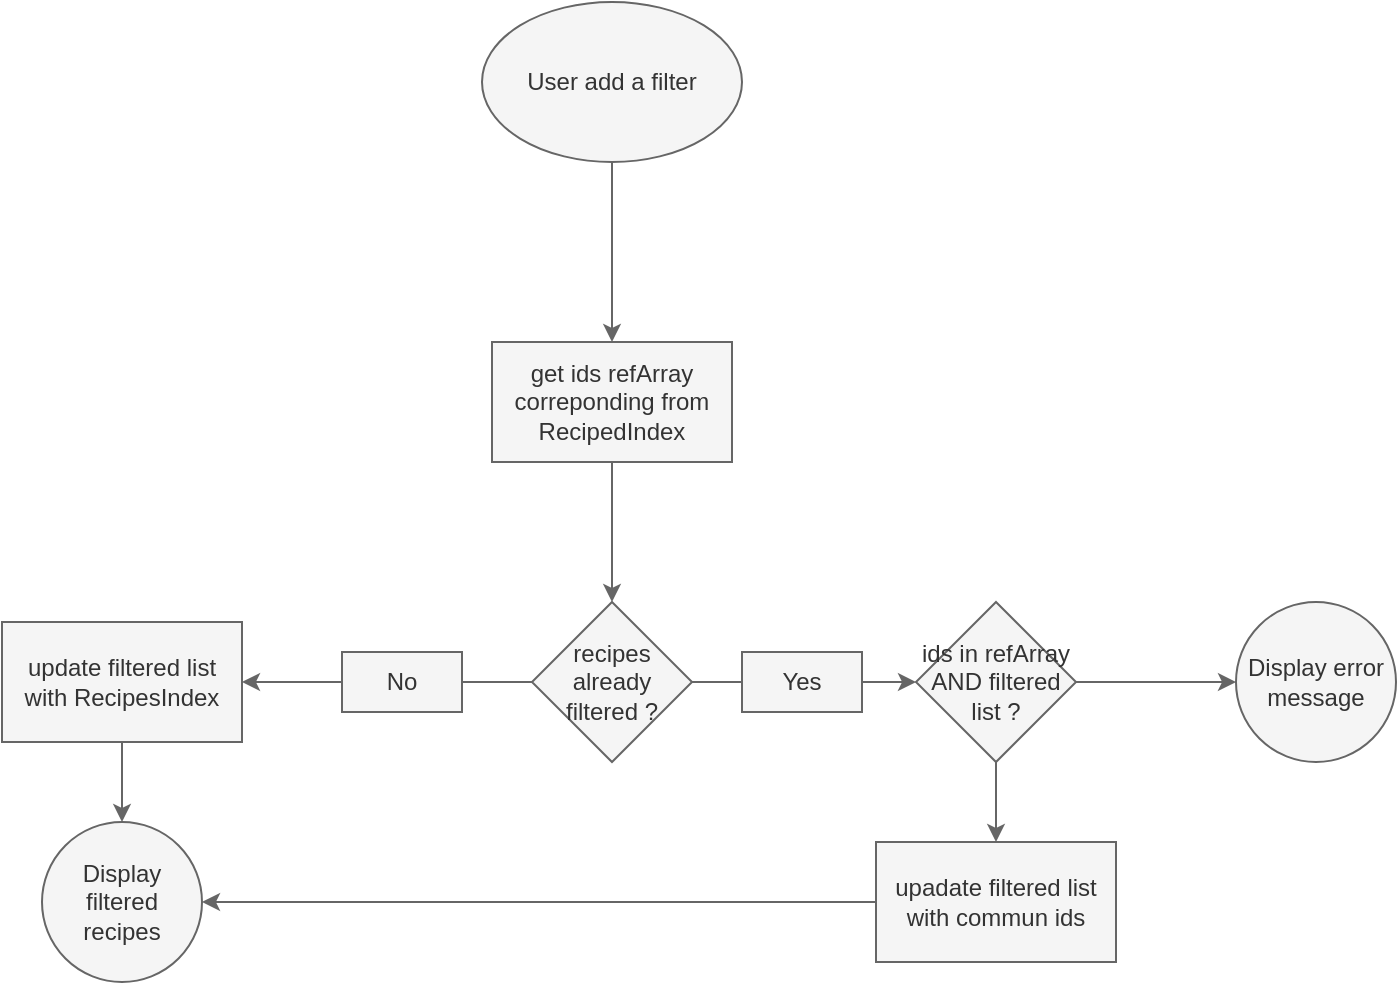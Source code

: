 <mxfile>
    <diagram id="a3tG_DsNus8tgqljefTn" name="Page-1">
        <mxGraphModel dx="1180" dy="1152" grid="0" gridSize="10" guides="1" tooltips="1" connect="1" arrows="1" fold="1" page="1" pageScale="1" pageWidth="850" pageHeight="1100" background="#ffffff" math="0" shadow="0">
            <root>
                <mxCell id="0"/>
                <mxCell id="1" parent="0"/>
                <mxCell id="3" value="User add a filter" style="ellipse;whiteSpace=wrap;html=1;fillColor=#f5f5f5;fontColor=#333333;strokeColor=#666666;" parent="1" vertex="1">
                    <mxGeometry x="333" y="20" width="130" height="80" as="geometry"/>
                </mxCell>
                <mxCell id="7" value="" style="edgeStyle=none;html=1;fillColor=#f5f5f5;strokeColor=#666666;" parent="1" source="3" target="6" edge="1">
                    <mxGeometry relative="1" as="geometry"/>
                </mxCell>
                <mxCell id="6" value="get ids refArray correponding from RecipedIndex" style="whiteSpace=wrap;html=1;fillColor=#f5f5f5;fontColor=#333333;strokeColor=#666666;" parent="1" vertex="1">
                    <mxGeometry x="338" y="190" width="120" height="60" as="geometry"/>
                </mxCell>
                <mxCell id="10" value="recipes already filtered ?" style="rhombus;whiteSpace=wrap;html=1;fillColor=#f5f5f5;fontColor=#333333;strokeColor=#666666;" parent="1" vertex="1">
                    <mxGeometry x="358" y="320" width="80" height="80" as="geometry"/>
                </mxCell>
                <mxCell id="11" value="" style="edgeStyle=none;html=1;fillColor=#f5f5f5;strokeColor=#666666;" parent="1" source="6" target="10" edge="1">
                    <mxGeometry relative="1" as="geometry"/>
                </mxCell>
                <mxCell id="14" value="update filtered list with RecipesIndex" style="whiteSpace=wrap;html=1;fillColor=#f5f5f5;fontColor=#333333;strokeColor=#666666;" parent="1" vertex="1">
                    <mxGeometry x="93" y="330" width="120" height="60" as="geometry"/>
                </mxCell>
                <mxCell id="18" value="ids in refArray AND filtered list ?" style="rhombus;whiteSpace=wrap;html=1;fillColor=#f5f5f5;fontColor=#333333;strokeColor=#666666;" parent="1" vertex="1">
                    <mxGeometry x="550" y="320" width="80" height="80" as="geometry"/>
                </mxCell>
                <mxCell id="19" value="" style="edgeStyle=none;html=1;startArrow=none;fillColor=#f5f5f5;strokeColor=#666666;" parent="1" source="33" target="18" edge="1">
                    <mxGeometry relative="1" as="geometry"/>
                </mxCell>
                <mxCell id="20" value="Display filtered recipes" style="ellipse;whiteSpace=wrap;html=1;fillColor=#f5f5f5;fontColor=#333333;strokeColor=#666666;" parent="1" vertex="1">
                    <mxGeometry x="113" y="430" width="80" height="80" as="geometry"/>
                </mxCell>
                <mxCell id="21" value="" style="edgeStyle=none;html=1;fillColor=#f5f5f5;strokeColor=#666666;" parent="1" source="14" target="20" edge="1">
                    <mxGeometry relative="1" as="geometry"/>
                </mxCell>
                <mxCell id="28" style="edgeStyle=none;html=1;exitX=0;exitY=0.5;exitDx=0;exitDy=0;entryX=1;entryY=0.5;entryDx=0;entryDy=0;fillColor=#f5f5f5;strokeColor=#666666;" parent="1" source="22" target="20" edge="1">
                    <mxGeometry relative="1" as="geometry"/>
                </mxCell>
                <mxCell id="22" value="upadate filtered list with commun ids" style="whiteSpace=wrap;html=1;fillColor=#f5f5f5;fontColor=#333333;strokeColor=#666666;" parent="1" vertex="1">
                    <mxGeometry x="530" y="440" width="120" height="60" as="geometry"/>
                </mxCell>
                <mxCell id="23" value="" style="edgeStyle=none;html=1;exitX=0.5;exitY=1;exitDx=0;exitDy=0;fillColor=#f5f5f5;strokeColor=#666666;" parent="1" source="18" target="22" edge="1">
                    <mxGeometry relative="1" as="geometry"/>
                </mxCell>
                <mxCell id="24" value="Display error message" style="ellipse;whiteSpace=wrap;html=1;fillColor=#f5f5f5;fontColor=#333333;strokeColor=#666666;" parent="1" vertex="1">
                    <mxGeometry x="710" y="320" width="80" height="80" as="geometry"/>
                </mxCell>
                <mxCell id="25" value="" style="edgeStyle=none;html=1;fillColor=#f5f5f5;strokeColor=#666666;" parent="1" source="18" target="24" edge="1">
                    <mxGeometry relative="1" as="geometry"/>
                </mxCell>
                <mxCell id="30" value="No" style="text;strokeColor=#666666;align=center;fillColor=#f5f5f5;html=1;verticalAlign=middle;whiteSpace=wrap;rounded=0;fontColor=#333333;" vertex="1" parent="1">
                    <mxGeometry x="263" y="345" width="60" height="30" as="geometry"/>
                </mxCell>
                <mxCell id="31" style="edgeStyle=none;html=1;exitX=0;exitY=0.5;exitDx=0;exitDy=0;endArrow=none;endFill=0;fillColor=#f5f5f5;strokeColor=#666666;" edge="1" parent="1" source="10" target="30">
                    <mxGeometry relative="1" as="geometry"/>
                </mxCell>
                <mxCell id="15" value="" style="edgeStyle=none;html=1;exitX=0;exitY=0.5;exitDx=0;exitDy=0;fillColor=#f5f5f5;strokeColor=#666666;" parent="1" source="30" target="14" edge="1">
                    <mxGeometry relative="1" as="geometry"/>
                </mxCell>
                <mxCell id="34" value="" style="edgeStyle=none;html=1;endArrow=none;fillColor=#f5f5f5;strokeColor=#666666;" edge="1" parent="1" source="10" target="33">
                    <mxGeometry relative="1" as="geometry">
                        <mxPoint x="438" y="360" as="sourcePoint"/>
                        <mxPoint x="550" y="360" as="targetPoint"/>
                    </mxGeometry>
                </mxCell>
                <mxCell id="33" value="Yes" style="text;strokeColor=#666666;align=center;fillColor=#f5f5f5;html=1;verticalAlign=middle;whiteSpace=wrap;rounded=0;fontColor=#333333;" vertex="1" parent="1">
                    <mxGeometry x="463" y="345" width="60" height="30" as="geometry"/>
                </mxCell>
            </root>
        </mxGraphModel>
    </diagram>
</mxfile>